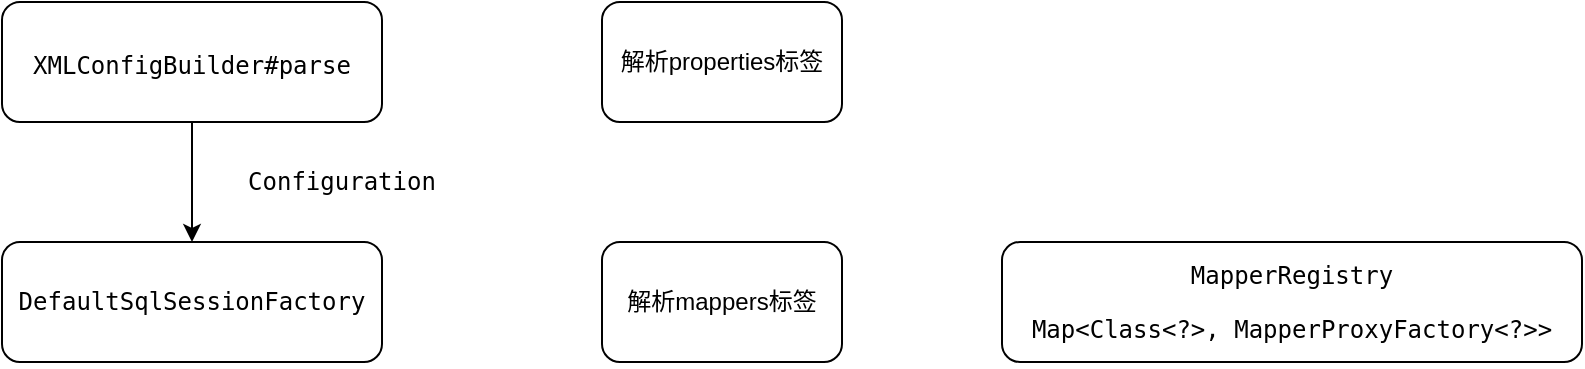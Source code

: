 <mxfile version="14.5.7" type="github">
  <diagram id="NUMJIw2PUcLRT8KmFtkN" name="Page-1">
    <mxGraphModel dx="946" dy="536" grid="1" gridSize="10" guides="1" tooltips="1" connect="1" arrows="1" fold="1" page="1" pageScale="1" pageWidth="827" pageHeight="1169" math="0" shadow="0">
      <root>
        <mxCell id="0" />
        <mxCell id="1" parent="0" />
        <mxCell id="3ZFP7iC9fiDOG4gO19Lf-3" style="edgeStyle=orthogonalEdgeStyle;rounded=0;orthogonalLoop=1;jettySize=auto;html=1;exitX=0.5;exitY=1;exitDx=0;exitDy=0;entryX=0.5;entryY=0;entryDx=0;entryDy=0;" edge="1" parent="1" source="3ZFP7iC9fiDOG4gO19Lf-1" target="3ZFP7iC9fiDOG4gO19Lf-2">
          <mxGeometry relative="1" as="geometry" />
        </mxCell>
        <mxCell id="3ZFP7iC9fiDOG4gO19Lf-1" value="&lt;pre&gt;XMLConfigBuilder#parse&lt;font color=&quot;#a9b7c6&quot; face=&quot;menlo&quot;&gt;&lt;span style=&quot;background-color: rgb(43 , 43 , 43) ; font-size: 13.5pt&quot;&gt;&lt;br&gt;&lt;/span&gt;&lt;/font&gt;&lt;/pre&gt;" style="rounded=1;whiteSpace=wrap;html=1;" vertex="1" parent="1">
          <mxGeometry x="210" y="120" width="190" height="60" as="geometry" />
        </mxCell>
        <mxCell id="3ZFP7iC9fiDOG4gO19Lf-2" value="&lt;pre&gt;&lt;pre&gt;DefaultSqlSessionFactory&lt;/pre&gt;&lt;/pre&gt;" style="rounded=1;whiteSpace=wrap;html=1;" vertex="1" parent="1">
          <mxGeometry x="210" y="240" width="190" height="60" as="geometry" />
        </mxCell>
        <mxCell id="3ZFP7iC9fiDOG4gO19Lf-4" value="&lt;pre&gt;Configuration&lt;/pre&gt;" style="text;html=1;strokeColor=none;fillColor=none;align=center;verticalAlign=middle;whiteSpace=wrap;rounded=0;" vertex="1" parent="1">
          <mxGeometry x="320" y="200" width="120" height="20" as="geometry" />
        </mxCell>
        <mxCell id="3ZFP7iC9fiDOG4gO19Lf-7" value="解析properties标签" style="rounded=1;whiteSpace=wrap;html=1;" vertex="1" parent="1">
          <mxGeometry x="510" y="120" width="120" height="60" as="geometry" />
        </mxCell>
        <mxCell id="3ZFP7iC9fiDOG4gO19Lf-8" value="解析mappers&lt;span&gt;标签&lt;/span&gt;" style="rounded=1;whiteSpace=wrap;html=1;" vertex="1" parent="1">
          <mxGeometry x="510" y="240" width="120" height="60" as="geometry" />
        </mxCell>
        <mxCell id="3ZFP7iC9fiDOG4gO19Lf-9" value="&lt;pre&gt;&lt;pre&gt;MapperRegistry&lt;/pre&gt;&lt;/pre&gt;&lt;pre&gt;&lt;pre&gt;Map&amp;lt;Class&amp;lt;?&amp;gt;, MapperProxyFactory&amp;lt;?&amp;gt;&amp;gt;&lt;/pre&gt;&lt;/pre&gt;" style="rounded=1;whiteSpace=wrap;html=1;" vertex="1" parent="1">
          <mxGeometry x="710" y="240" width="290" height="60" as="geometry" />
        </mxCell>
      </root>
    </mxGraphModel>
  </diagram>
</mxfile>

